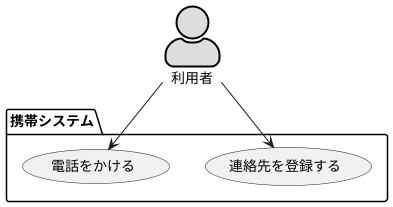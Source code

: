 @startuml ユースケース図
skinparam actorStyle awesome
' left to right direction
actor #pink;line:red;line.bold;text:red 利用者 #DDDDDD;line:black;line.bold;
package 携帯システム {
usecase 連絡先を登録する
usecase 電話をかける
}
利用者 --> 連絡先を登録する
利用者 --> 電話をかける
@enduml